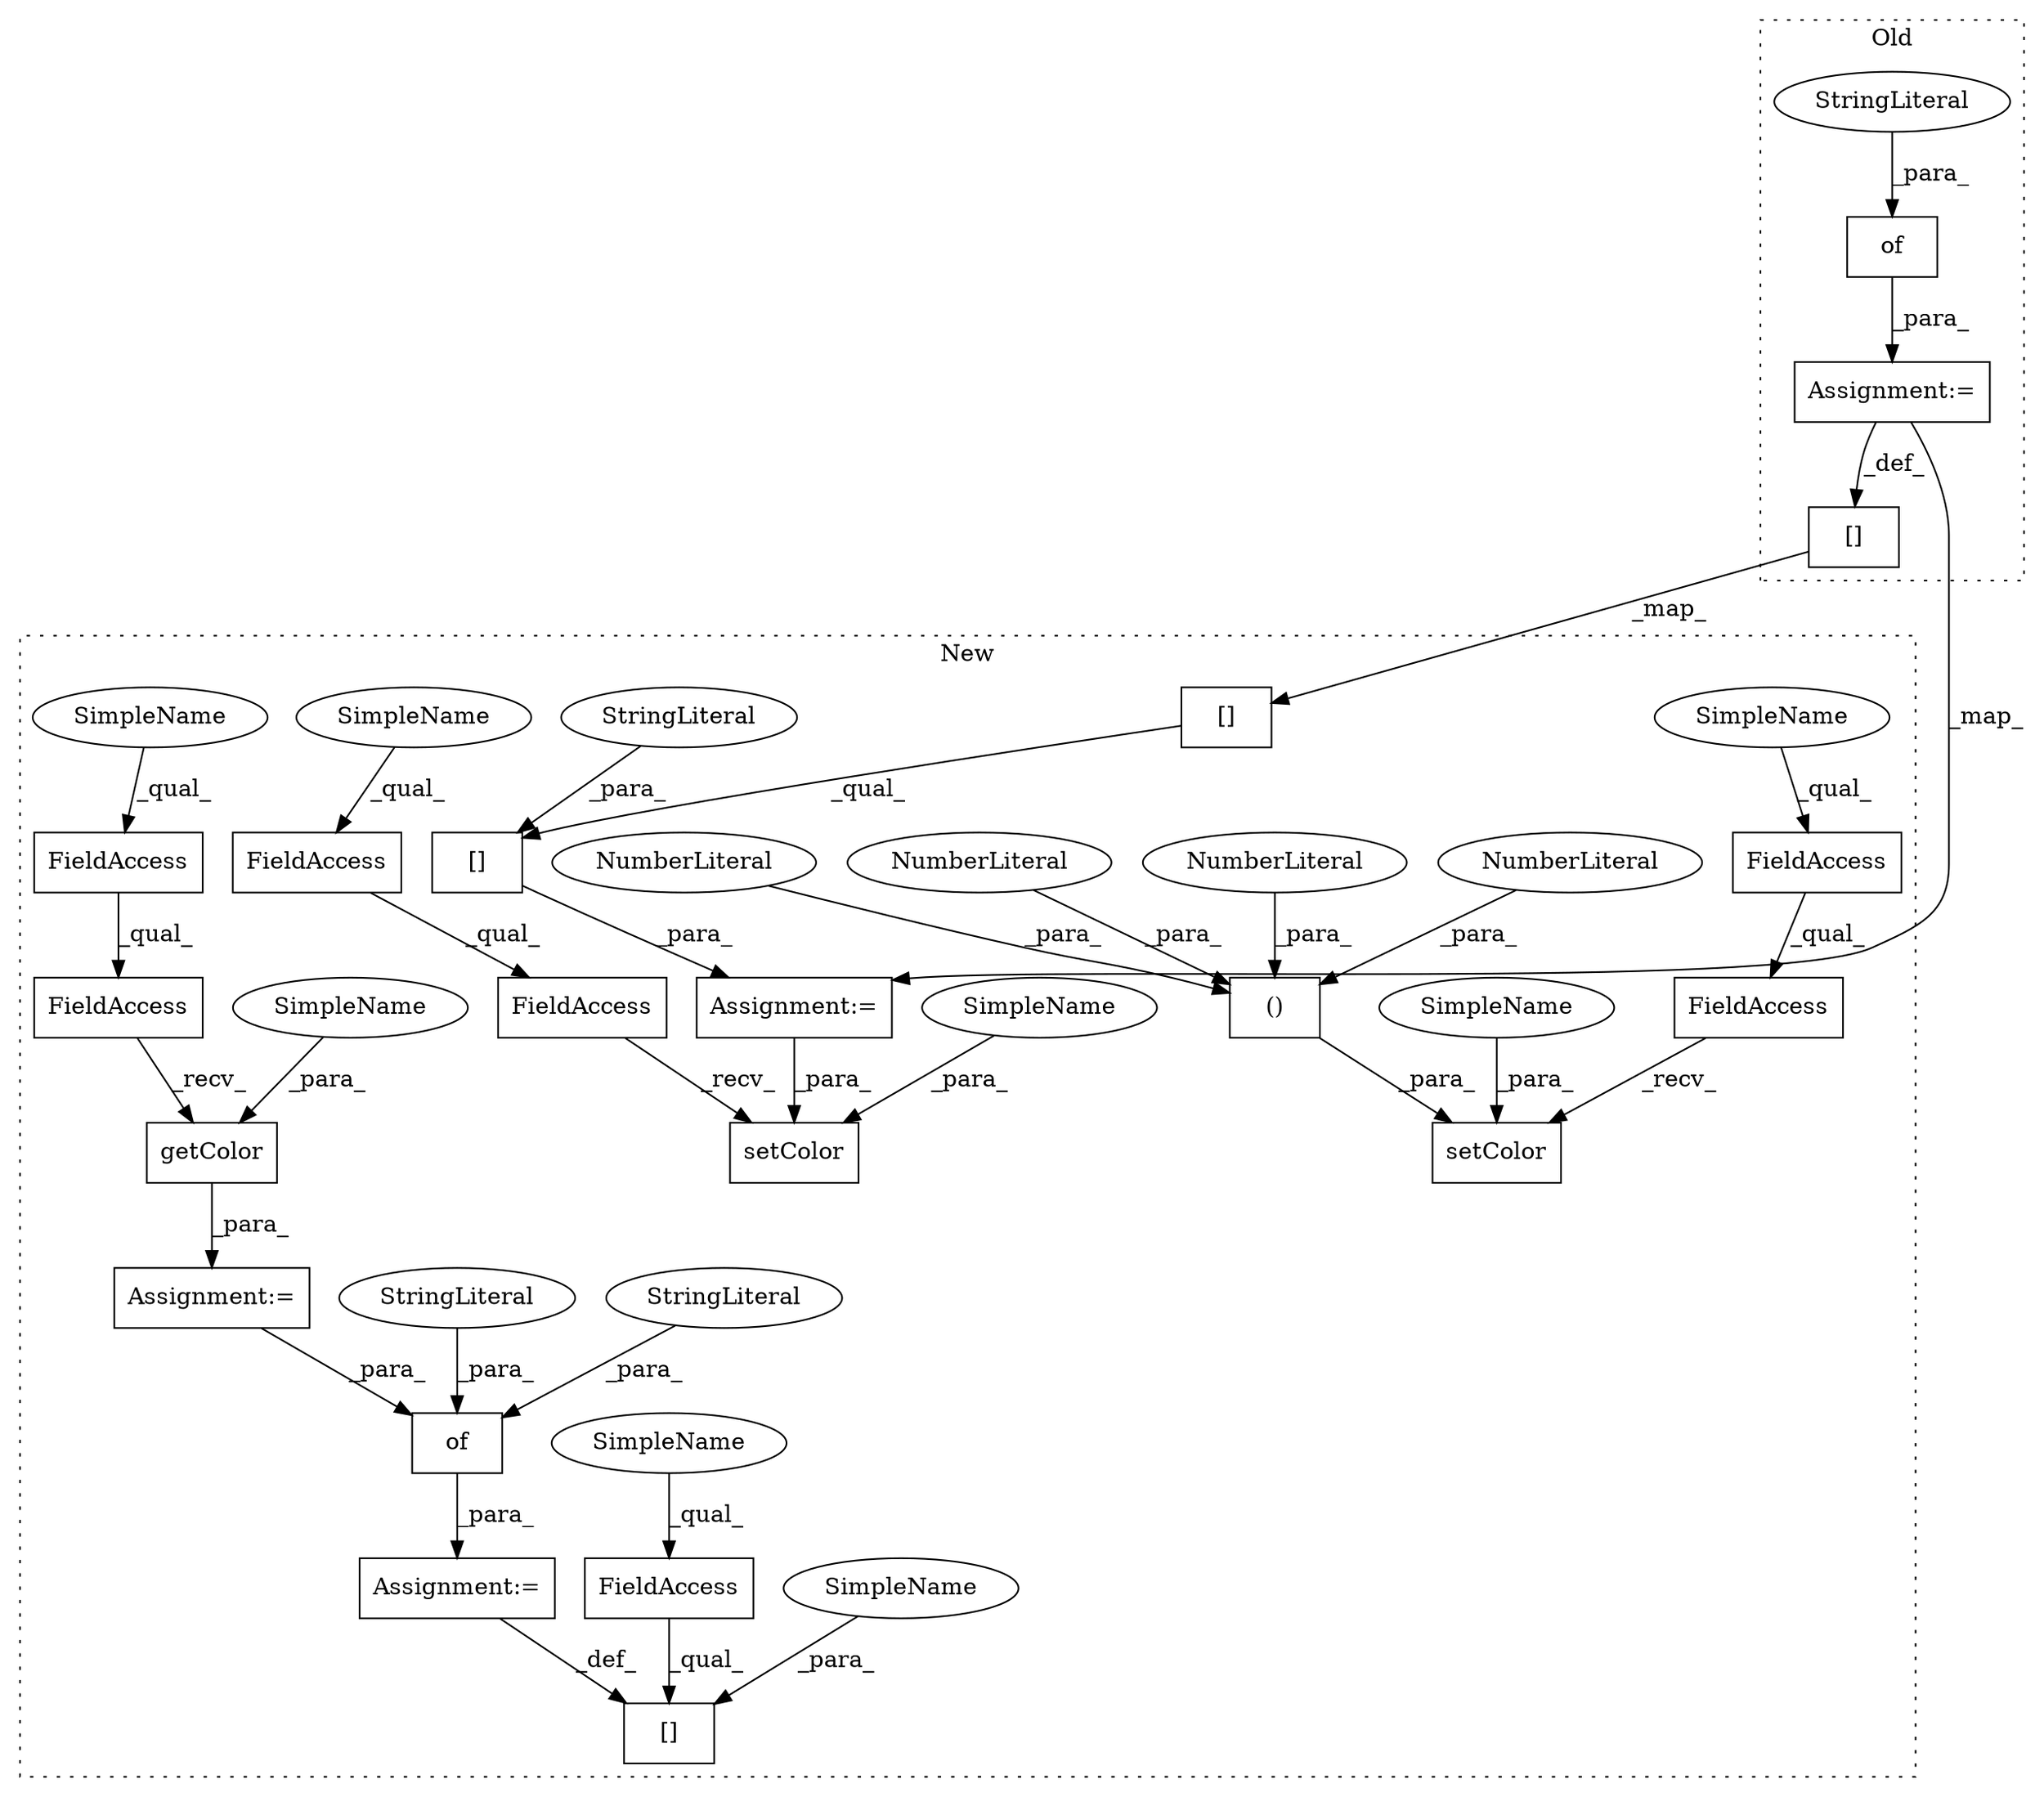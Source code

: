 digraph G {
subgraph cluster0 {
1 [label="of" a="32" s="6759,6788" l="3,1" shape="box"];
12 [label="StringLiteral" a="45" s="6762" l="18" shape="ellipse"];
24 [label="[]" a="2" s="6720,6753" l="27,1" shape="box"];
26 [label="Assignment:=" a="7" s="6754" l="1" shape="box"];
label = "Old";
style="dotted";
}
subgraph cluster1 {
2 [label="getColor" a="32" s="7257,7272" l="9,1" shape="box"];
3 [label="[]" a="2" s="7287,7320" l="27,1" shape="box"];
4 [label="FieldAccess" a="22" s="7287" l="26" shape="box"];
5 [label="of" a="32" s="7326,7369" l="3,1" shape="box"];
6 [label="setColor" a="32" s="7487,7563" l="9,2" shape="box"];
7 [label="()" a="106" s="7516" l="47" shape="box"];
8 [label="NumberLiteral" a="34" s="7562" l="1" shape="ellipse"];
9 [label="NumberLiteral" a="34" s="7532" l="1" shape="ellipse"];
10 [label="NumberLiteral" a="34" s="7546" l="3" shape="ellipse"];
11 [label="NumberLiteral" a="34" s="7516" l="3" shape="ellipse"];
13 [label="Assignment:=" a="7" s="7321" l="1" shape="box"];
14 [label="Assignment:=" a="7" s="7226" l="1" shape="box"];
15 [label="StringLiteral" a="45" s="7356" l="7" shape="ellipse"];
16 [label="StringLiteral" a="45" s="7329" l="18" shape="ellipse"];
17 [label="FieldAccess" a="22" s="7457" l="21" shape="box"];
18 [label="FieldAccess" a="22" s="7457" l="29" shape="box"];
19 [label="FieldAccess" a="22" s="7227" l="29" shape="box"];
20 [label="FieldAccess" a="22" s="7227" l="21" shape="box"];
21 [label="FieldAccess" a="22" s="5985" l="21" shape="box"];
22 [label="FieldAccess" a="22" s="5985" l="29" shape="box"];
23 [label="setColor" a="32" s="6015,6036" l="9,1" shape="box"];
25 [label="[]" a="2" s="5932,5965" l="27,1" shape="box"];
27 [label="Assignment:=" a="7" s="5931" l="1" shape="box"];
28 [label="[]" a="2" s="5932,5974" l="35,1" shape="box"];
29 [label="StringLiteral" a="45" s="5967" l="7" shape="ellipse"];
30 [label="SimpleName" a="42" s="7266" l="6" shape="ellipse"];
31 [label="SimpleName" a="42" s="7314" l="6" shape="ellipse"];
32 [label="SimpleName" a="42" s="7496" l="6" shape="ellipse"];
33 [label="SimpleName" a="42" s="6024" l="6" shape="ellipse"];
34 [label="SimpleName" a="42" s="7457" l="4" shape="ellipse"];
35 [label="SimpleName" a="42" s="5985" l="4" shape="ellipse"];
36 [label="SimpleName" a="42" s="7287" l="4" shape="ellipse"];
37 [label="SimpleName" a="42" s="7227" l="4" shape="ellipse"];
label = "New";
style="dotted";
}
1 -> 26 [label="_para_"];
2 -> 14 [label="_para_"];
4 -> 3 [label="_qual_"];
5 -> 13 [label="_para_"];
7 -> 6 [label="_para_"];
8 -> 7 [label="_para_"];
9 -> 7 [label="_para_"];
10 -> 7 [label="_para_"];
11 -> 7 [label="_para_"];
12 -> 1 [label="_para_"];
13 -> 3 [label="_def_"];
14 -> 5 [label="_para_"];
15 -> 5 [label="_para_"];
16 -> 5 [label="_para_"];
17 -> 18 [label="_qual_"];
18 -> 6 [label="_recv_"];
19 -> 2 [label="_recv_"];
20 -> 19 [label="_qual_"];
21 -> 22 [label="_qual_"];
22 -> 23 [label="_recv_"];
24 -> 25 [label="_map_"];
25 -> 28 [label="_qual_"];
26 -> 27 [label="_map_"];
26 -> 24 [label="_def_"];
27 -> 23 [label="_para_"];
28 -> 27 [label="_para_"];
29 -> 28 [label="_para_"];
30 -> 2 [label="_para_"];
31 -> 3 [label="_para_"];
32 -> 6 [label="_para_"];
33 -> 23 [label="_para_"];
34 -> 17 [label="_qual_"];
35 -> 21 [label="_qual_"];
36 -> 4 [label="_qual_"];
37 -> 20 [label="_qual_"];
}